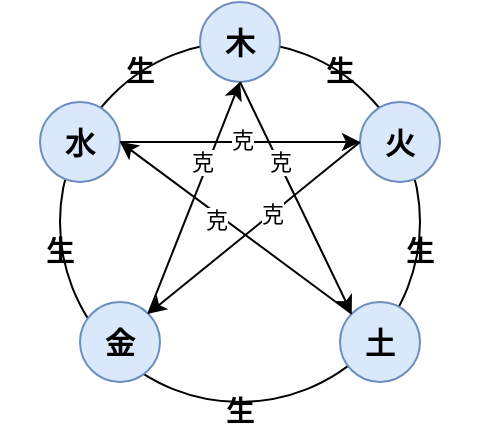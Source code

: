 <mxfile version="24.5.3" type="github">
  <diagram name="第 1 页" id="XPfG3ImSLs2NGyLwPtg8">
    <mxGraphModel dx="1114" dy="592" grid="1" gridSize="10" guides="1" tooltips="1" connect="1" arrows="1" fold="1" page="1" pageScale="1" pageWidth="827" pageHeight="1169" math="0" shadow="0">
      <root>
        <mxCell id="0" />
        <mxCell id="1" parent="0" />
        <mxCell id="sqsLwtyC1Nj7BQoVnkVW-17" value="" style="ellipse;whiteSpace=wrap;html=1;aspect=fixed;" parent="1" vertex="1">
          <mxGeometry x="280" y="160" width="180" height="180" as="geometry" />
        </mxCell>
        <mxCell id="sqsLwtyC1Nj7BQoVnkVW-3" value="火" style="ellipse;whiteSpace=wrap;html=1;aspect=fixed;fontSize=15;fillColor=#dae8fc;strokeColor=#6c8ebf;fontStyle=1" parent="1" vertex="1">
          <mxGeometry x="430" y="190" width="40" height="40" as="geometry" />
        </mxCell>
        <mxCell id="sqsLwtyC1Nj7BQoVnkVW-4" value="水" style="ellipse;whiteSpace=wrap;html=1;aspect=fixed;fontSize=15;fillColor=#dae8fc;strokeColor=#6c8ebf;fontStyle=1" parent="1" vertex="1">
          <mxGeometry x="270" y="190" width="40" height="40" as="geometry" />
        </mxCell>
        <mxCell id="sqsLwtyC1Nj7BQoVnkVW-5" value="木" style="ellipse;whiteSpace=wrap;html=1;aspect=fixed;fontSize=15;fillColor=#dae8fc;strokeColor=#6c8ebf;fontStyle=1" parent="1" vertex="1">
          <mxGeometry x="350" y="140" width="40" height="40" as="geometry" />
        </mxCell>
        <mxCell id="sqsLwtyC1Nj7BQoVnkVW-6" value="金" style="ellipse;whiteSpace=wrap;html=1;aspect=fixed;fontSize=15;fillColor=#dae8fc;strokeColor=#6c8ebf;fontStyle=1" parent="1" vertex="1">
          <mxGeometry x="290" y="290" width="40" height="40" as="geometry" />
        </mxCell>
        <mxCell id="sqsLwtyC1Nj7BQoVnkVW-12" value="土" style="ellipse;whiteSpace=wrap;html=1;aspect=fixed;fontSize=15;fillColor=#dae8fc;strokeColor=#6c8ebf;fontStyle=1" parent="1" vertex="1">
          <mxGeometry x="420" y="290" width="40" height="40" as="geometry" />
        </mxCell>
        <mxCell id="sqsLwtyC1Nj7BQoVnkVW-18" value="" style="endArrow=classic;html=1;rounded=0;entryX=0.5;entryY=1;entryDx=0;entryDy=0;exitX=1;exitY=0;exitDx=0;exitDy=0;" parent="1" source="sqsLwtyC1Nj7BQoVnkVW-6" target="sqsLwtyC1Nj7BQoVnkVW-5" edge="1">
          <mxGeometry width="50" height="50" relative="1" as="geometry">
            <mxPoint x="150" y="450" as="sourcePoint" />
            <mxPoint x="200" y="400" as="targetPoint" />
          </mxGeometry>
        </mxCell>
        <mxCell id="sqsLwtyC1Nj7BQoVnkVW-40" value="克" style="edgeLabel;html=1;align=center;verticalAlign=middle;resizable=0;points=[];" parent="sqsLwtyC1Nj7BQoVnkVW-18" vertex="1" connectable="0">
          <mxGeometry x="-0.425" y="1" relative="1" as="geometry">
            <mxPoint x="14" y="-42" as="offset" />
          </mxGeometry>
        </mxCell>
        <mxCell id="sqsLwtyC1Nj7BQoVnkVW-20" value="" style="endArrow=classic;html=1;rounded=0;entryX=0;entryY=0;entryDx=0;entryDy=0;exitX=0.5;exitY=1;exitDx=0;exitDy=0;" parent="1" source="sqsLwtyC1Nj7BQoVnkVW-5" target="sqsLwtyC1Nj7BQoVnkVW-12" edge="1">
          <mxGeometry width="50" height="50" relative="1" as="geometry">
            <mxPoint x="370" y="180" as="sourcePoint" />
            <mxPoint x="440" y="280" as="targetPoint" />
          </mxGeometry>
        </mxCell>
        <mxCell id="sqsLwtyC1Nj7BQoVnkVW-41" value="克" style="edgeLabel;html=1;align=center;verticalAlign=middle;resizable=0;points=[];" parent="sqsLwtyC1Nj7BQoVnkVW-20" vertex="1" connectable="0">
          <mxGeometry x="0.405" y="1" relative="1" as="geometry">
            <mxPoint x="-20" y="-41" as="offset" />
          </mxGeometry>
        </mxCell>
        <mxCell id="sqsLwtyC1Nj7BQoVnkVW-21" value="" style="endArrow=classic;html=1;rounded=0;exitX=1;exitY=0.5;exitDx=0;exitDy=0;entryX=0;entryY=0.5;entryDx=0;entryDy=0;" parent="1" source="sqsLwtyC1Nj7BQoVnkVW-4" target="sqsLwtyC1Nj7BQoVnkVW-3" edge="1">
          <mxGeometry width="50" height="50" relative="1" as="geometry">
            <mxPoint x="390" y="330" as="sourcePoint" />
            <mxPoint x="440" y="280" as="targetPoint" />
          </mxGeometry>
        </mxCell>
        <mxCell id="sqsLwtyC1Nj7BQoVnkVW-42" value="克" style="edgeLabel;html=1;align=center;verticalAlign=middle;resizable=0;points=[];" parent="sqsLwtyC1Nj7BQoVnkVW-21" vertex="1" connectable="0">
          <mxGeometry x="0.017" y="1" relative="1" as="geometry">
            <mxPoint as="offset" />
          </mxGeometry>
        </mxCell>
        <mxCell id="sqsLwtyC1Nj7BQoVnkVW-22" value="" style="endArrow=classic;html=1;rounded=0;exitX=0;exitY=0.5;exitDx=0;exitDy=0;entryX=1;entryY=0;entryDx=0;entryDy=0;" parent="1" source="sqsLwtyC1Nj7BQoVnkVW-3" target="sqsLwtyC1Nj7BQoVnkVW-6" edge="1">
          <mxGeometry width="50" height="50" relative="1" as="geometry">
            <mxPoint x="390" y="330" as="sourcePoint" />
            <mxPoint x="440" y="280" as="targetPoint" />
          </mxGeometry>
        </mxCell>
        <mxCell id="sqsLwtyC1Nj7BQoVnkVW-43" value="克" style="edgeLabel;html=1;align=center;verticalAlign=middle;resizable=0;points=[];" parent="sqsLwtyC1Nj7BQoVnkVW-22" vertex="1" connectable="0">
          <mxGeometry x="-0.166" relative="1" as="geometry">
            <mxPoint as="offset" />
          </mxGeometry>
        </mxCell>
        <mxCell id="sqsLwtyC1Nj7BQoVnkVW-23" value="" style="endArrow=classic;html=1;rounded=0;entryX=1;entryY=0.5;entryDx=0;entryDy=0;exitX=0;exitY=0;exitDx=0;exitDy=0;" parent="1" source="sqsLwtyC1Nj7BQoVnkVW-12" target="sqsLwtyC1Nj7BQoVnkVW-4" edge="1">
          <mxGeometry width="50" height="50" relative="1" as="geometry">
            <mxPoint x="390" y="330" as="sourcePoint" />
            <mxPoint x="440" y="280" as="targetPoint" />
          </mxGeometry>
        </mxCell>
        <mxCell id="sqsLwtyC1Nj7BQoVnkVW-44" value="克" style="edgeLabel;html=1;align=center;verticalAlign=middle;resizable=0;points=[];" parent="sqsLwtyC1Nj7BQoVnkVW-23" vertex="1" connectable="0">
          <mxGeometry x="0.143" y="3" relative="1" as="geometry">
            <mxPoint as="offset" />
          </mxGeometry>
        </mxCell>
        <mxCell id="sqsLwtyC1Nj7BQoVnkVW-24" value="生" style="text;html=1;align=center;verticalAlign=middle;whiteSpace=wrap;rounded=0;fontStyle=1;fontSize=14;" parent="1" vertex="1">
          <mxGeometry x="390" y="160" width="60" height="30" as="geometry" />
        </mxCell>
        <mxCell id="sqsLwtyC1Nj7BQoVnkVW-25" value="生" style="text;html=1;align=center;verticalAlign=middle;whiteSpace=wrap;rounded=0;fontStyle=1;fontSize=14;" parent="1" vertex="1">
          <mxGeometry x="250" y="250" width="60" height="30" as="geometry" />
        </mxCell>
        <mxCell id="sqsLwtyC1Nj7BQoVnkVW-26" value="生" style="text;html=1;align=center;verticalAlign=middle;whiteSpace=wrap;rounded=0;fontStyle=1;fontSize=14;" parent="1" vertex="1">
          <mxGeometry x="430" y="250" width="60" height="30" as="geometry" />
        </mxCell>
        <mxCell id="sqsLwtyC1Nj7BQoVnkVW-28" value="生" style="text;html=1;align=center;verticalAlign=middle;whiteSpace=wrap;rounded=0;fontSize=14;fontStyle=1" parent="1" vertex="1">
          <mxGeometry x="290" y="160" width="60" height="30" as="geometry" />
        </mxCell>
        <mxCell id="sqsLwtyC1Nj7BQoVnkVW-29" value="生" style="text;html=1;align=center;verticalAlign=middle;whiteSpace=wrap;rounded=0;fontStyle=1;fontSize=14;" parent="1" vertex="1">
          <mxGeometry x="340" y="330" width="60" height="30" as="geometry" />
        </mxCell>
      </root>
    </mxGraphModel>
  </diagram>
</mxfile>
